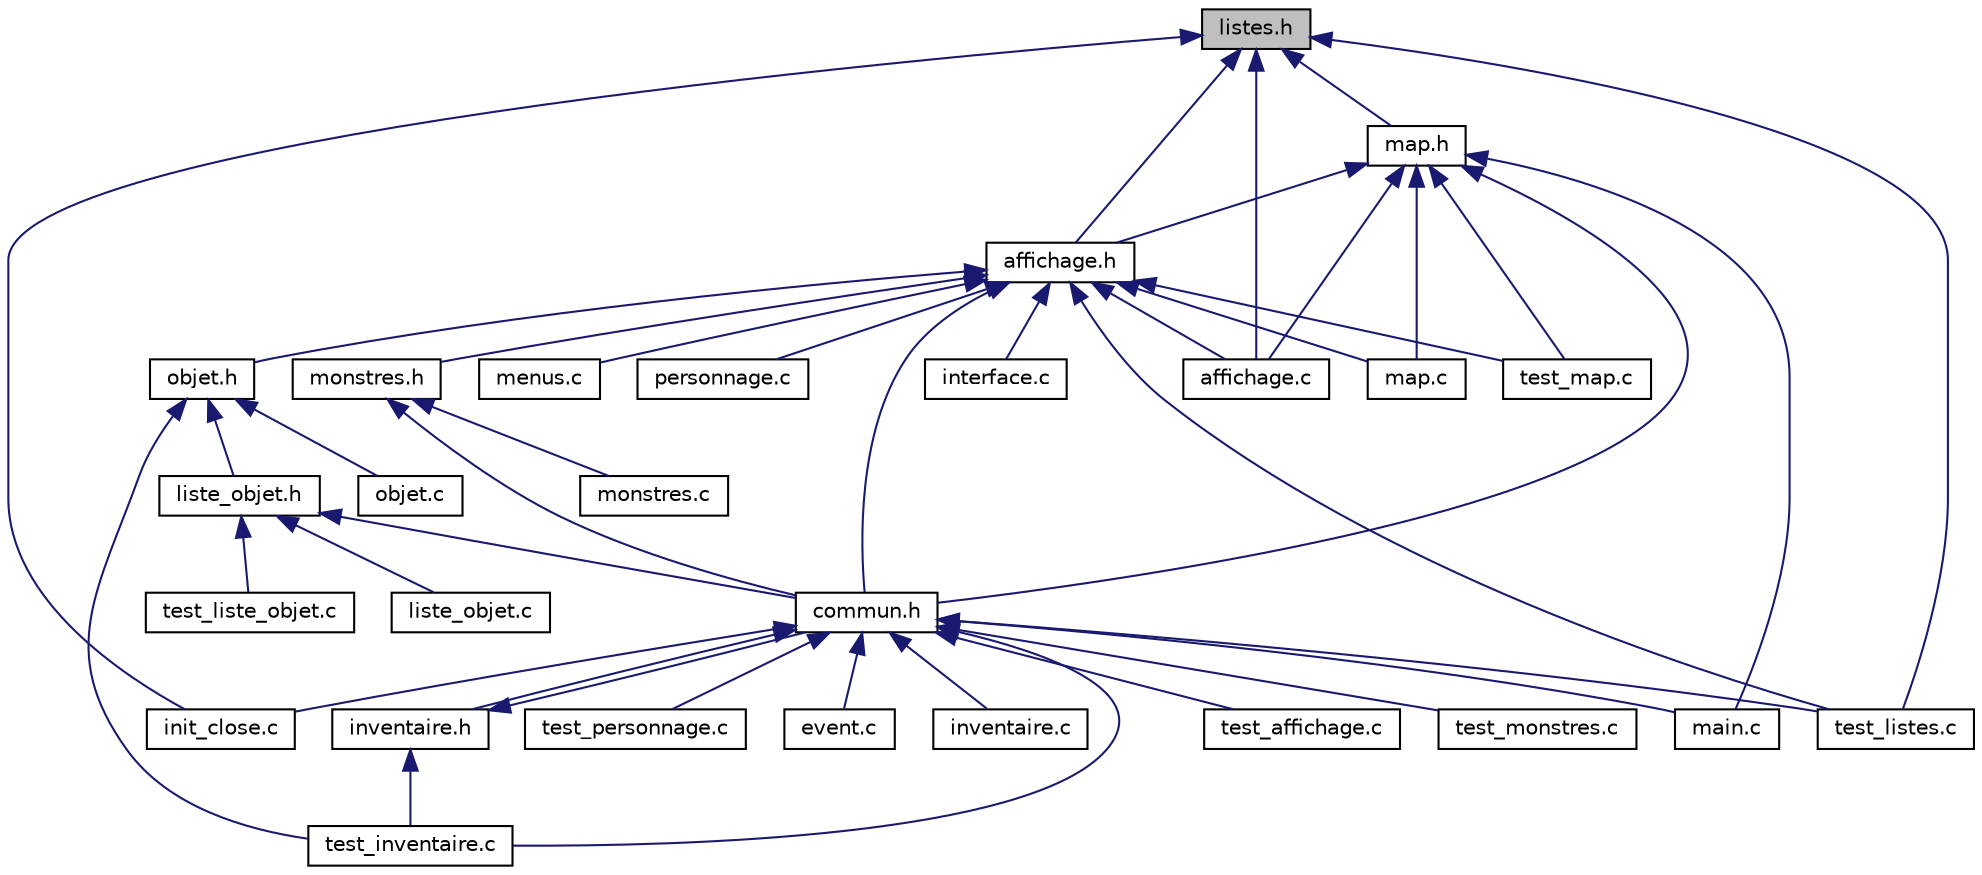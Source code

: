 digraph "listes.h"
{
 // LATEX_PDF_SIZE
  edge [fontname="Helvetica",fontsize="10",labelfontname="Helvetica",labelfontsize="10"];
  node [fontname="Helvetica",fontsize="10",shape=record];
  Node1 [label="listes.h",height=0.2,width=0.4,color="black", fillcolor="grey75", style="filled", fontcolor="black",tooltip=" "];
  Node1 -> Node2 [dir="back",color="midnightblue",fontsize="10",style="solid"];
  Node2 [label="affichage.c",height=0.2,width=0.4,color="black", fillcolor="white", style="filled",URL="$da/d68/affichage_8c.html",tooltip="Fichier contenant toutes les fonctions relatives à l'affichage."];
  Node1 -> Node3 [dir="back",color="midnightblue",fontsize="10",style="solid"];
  Node3 [label="init_close.c",height=0.2,width=0.4,color="black", fillcolor="white", style="filled",URL="$d1/d41/init__close_8c.html",tooltip=" "];
  Node1 -> Node4 [dir="back",color="midnightblue",fontsize="10",style="solid"];
  Node4 [label="test_listes.c",height=0.2,width=0.4,color="black", fillcolor="white", style="filled",URL="$d7/d17/test__listes_8c.html",tooltip=" "];
  Node1 -> Node5 [dir="back",color="midnightblue",fontsize="10",style="solid"];
  Node5 [label="affichage.h",height=0.2,width=0.4,color="black", fillcolor="white", style="filled",URL="$d5/dae/affichage_8h.html",tooltip=" "];
  Node5 -> Node2 [dir="back",color="midnightblue",fontsize="10",style="solid"];
  Node5 -> Node6 [dir="back",color="midnightblue",fontsize="10",style="solid"];
  Node6 [label="interface.c",height=0.2,width=0.4,color="black", fillcolor="white", style="filled",URL="$dd/dda/interface_8c.html",tooltip=" "];
  Node5 -> Node7 [dir="back",color="midnightblue",fontsize="10",style="solid"];
  Node7 [label="map.c",height=0.2,width=0.4,color="black", fillcolor="white", style="filled",URL="$d3/d7a/map_8c.html",tooltip=" "];
  Node5 -> Node8 [dir="back",color="midnightblue",fontsize="10",style="solid"];
  Node8 [label="menus.c",height=0.2,width=0.4,color="black", fillcolor="white", style="filled",URL="$de/dea/menus_8c.html",tooltip=" "];
  Node5 -> Node9 [dir="back",color="midnightblue",fontsize="10",style="solid"];
  Node9 [label="personnage.c",height=0.2,width=0.4,color="black", fillcolor="white", style="filled",URL="$dd/dce/personnage_8c.html",tooltip="Fichier contenant toutes les fonctions concernant le personnage."];
  Node5 -> Node4 [dir="back",color="midnightblue",fontsize="10",style="solid"];
  Node5 -> Node10 [dir="back",color="midnightblue",fontsize="10",style="solid"];
  Node10 [label="test_map.c",height=0.2,width=0.4,color="black", fillcolor="white", style="filled",URL="$d8/dda/test__map_8c.html",tooltip=" "];
  Node5 -> Node11 [dir="back",color="midnightblue",fontsize="10",style="solid"];
  Node11 [label="monstres.h",height=0.2,width=0.4,color="black", fillcolor="white", style="filled",URL="$d0/d1f/monstres_8h.html",tooltip=" "];
  Node11 -> Node12 [dir="back",color="midnightblue",fontsize="10",style="solid"];
  Node12 [label="monstres.c",height=0.2,width=0.4,color="black", fillcolor="white", style="filled",URL="$d9/d79/monstres_8c.html",tooltip=" "];
  Node11 -> Node13 [dir="back",color="midnightblue",fontsize="10",style="solid"];
  Node13 [label="commun.h",height=0.2,width=0.4,color="black", fillcolor="white", style="filled",URL="$d1/d0f/commun_8h.html",tooltip=" "];
  Node13 -> Node14 [dir="back",color="midnightblue",fontsize="10",style="solid"];
  Node14 [label="event.c",height=0.2,width=0.4,color="black", fillcolor="white", style="filled",URL="$d0/deb/event_8c.html",tooltip="Fichier qui appelle différentes fonctions en fonction du déclenchement d'évenements."];
  Node13 -> Node3 [dir="back",color="midnightblue",fontsize="10",style="solid"];
  Node13 -> Node15 [dir="back",color="midnightblue",fontsize="10",style="solid"];
  Node15 [label="inventaire.c",height=0.2,width=0.4,color="black", fillcolor="white", style="filled",URL="$d4/d04/inventaire_8c.html",tooltip=" "];
  Node13 -> Node16 [dir="back",color="midnightblue",fontsize="10",style="solid"];
  Node16 [label="main.c",height=0.2,width=0.4,color="black", fillcolor="white", style="filled",URL="$d0/d29/main_8c.html",tooltip=" "];
  Node13 -> Node17 [dir="back",color="midnightblue",fontsize="10",style="solid"];
  Node17 [label="test_affichage.c",height=0.2,width=0.4,color="black", fillcolor="white", style="filled",URL="$d3/dd5/test__affichage_8c.html",tooltip=" "];
  Node13 -> Node18 [dir="back",color="midnightblue",fontsize="10",style="solid"];
  Node18 [label="test_inventaire.c",height=0.2,width=0.4,color="black", fillcolor="white", style="filled",URL="$d9/d66/test__inventaire_8c.html",tooltip=" "];
  Node13 -> Node4 [dir="back",color="midnightblue",fontsize="10",style="solid"];
  Node13 -> Node19 [dir="back",color="midnightblue",fontsize="10",style="solid"];
  Node19 [label="test_monstres.c",height=0.2,width=0.4,color="black", fillcolor="white", style="filled",URL="$d0/db4/test__monstres_8c.html",tooltip=" "];
  Node13 -> Node20 [dir="back",color="midnightblue",fontsize="10",style="solid"];
  Node20 [label="test_personnage.c",height=0.2,width=0.4,color="black", fillcolor="white", style="filled",URL="$d3/d9d/test__personnage_8c.html",tooltip=" "];
  Node13 -> Node21 [dir="back",color="midnightblue",fontsize="10",style="solid"];
  Node21 [label="inventaire.h",height=0.2,width=0.4,color="black", fillcolor="white", style="filled",URL="$d2/d9f/inventaire_8h.html",tooltip=" "];
  Node21 -> Node18 [dir="back",color="midnightblue",fontsize="10",style="solid"];
  Node21 -> Node13 [dir="back",color="midnightblue",fontsize="10",style="solid"];
  Node5 -> Node13 [dir="back",color="midnightblue",fontsize="10",style="solid"];
  Node5 -> Node22 [dir="back",color="midnightblue",fontsize="10",style="solid"];
  Node22 [label="objet.h",height=0.2,width=0.4,color="black", fillcolor="white", style="filled",URL="$d4/d0b/objet_8h.html",tooltip="Fichier contenant toutes les définitions concernant les objets."];
  Node22 -> Node23 [dir="back",color="midnightblue",fontsize="10",style="solid"];
  Node23 [label="objet.c",height=0.2,width=0.4,color="black", fillcolor="white", style="filled",URL="$d2/dd1/objet_8c.html",tooltip="Fichier contenant toutes les fonctions concernant les objets."];
  Node22 -> Node18 [dir="back",color="midnightblue",fontsize="10",style="solid"];
  Node22 -> Node24 [dir="back",color="midnightblue",fontsize="10",style="solid"];
  Node24 [label="liste_objet.h",height=0.2,width=0.4,color="black", fillcolor="white", style="filled",URL="$d7/d64/liste__objet_8h.html",tooltip="Fichier contenant toutes les définitions concernant les listes d'objets."];
  Node24 -> Node25 [dir="back",color="midnightblue",fontsize="10",style="solid"];
  Node25 [label="liste_objet.c",height=0.2,width=0.4,color="black", fillcolor="white", style="filled",URL="$d5/d17/liste__objet_8c.html",tooltip=" "];
  Node24 -> Node26 [dir="back",color="midnightblue",fontsize="10",style="solid"];
  Node26 [label="test_liste_objet.c",height=0.2,width=0.4,color="black", fillcolor="white", style="filled",URL="$dc/de4/test__liste__objet_8c.html",tooltip=" "];
  Node24 -> Node13 [dir="back",color="midnightblue",fontsize="10",style="solid"];
  Node1 -> Node27 [dir="back",color="midnightblue",fontsize="10",style="solid"];
  Node27 [label="map.h",height=0.2,width=0.4,color="black", fillcolor="white", style="filled",URL="$dc/db7/map_8h.html",tooltip="Le fichier contient les définitions des fonctions de gestion de la map."];
  Node27 -> Node2 [dir="back",color="midnightblue",fontsize="10",style="solid"];
  Node27 -> Node16 [dir="back",color="midnightblue",fontsize="10",style="solid"];
  Node27 -> Node7 [dir="back",color="midnightblue",fontsize="10",style="solid"];
  Node27 -> Node10 [dir="back",color="midnightblue",fontsize="10",style="solid"];
  Node27 -> Node5 [dir="back",color="midnightblue",fontsize="10",style="solid"];
  Node27 -> Node13 [dir="back",color="midnightblue",fontsize="10",style="solid"];
}
